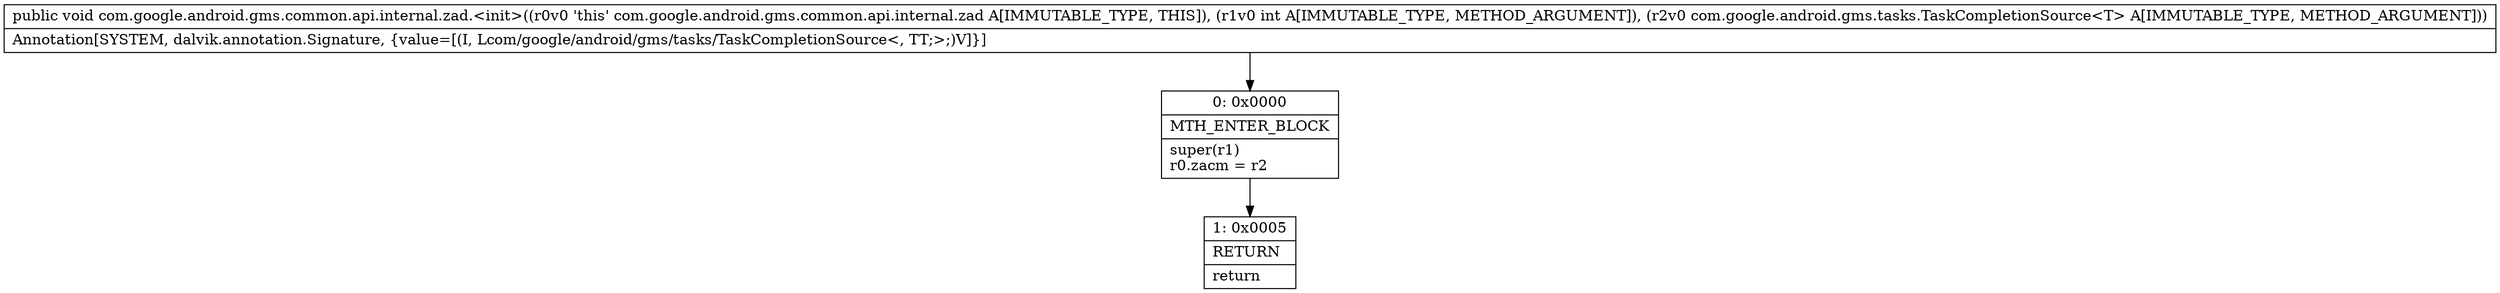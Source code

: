 digraph "CFG forcom.google.android.gms.common.api.internal.zad.\<init\>(ILcom\/google\/android\/gms\/tasks\/TaskCompletionSource;)V" {
Node_0 [shape=record,label="{0\:\ 0x0000|MTH_ENTER_BLOCK\l|super(r1)\lr0.zacm = r2\l}"];
Node_1 [shape=record,label="{1\:\ 0x0005|RETURN\l|return\l}"];
MethodNode[shape=record,label="{public void com.google.android.gms.common.api.internal.zad.\<init\>((r0v0 'this' com.google.android.gms.common.api.internal.zad A[IMMUTABLE_TYPE, THIS]), (r1v0 int A[IMMUTABLE_TYPE, METHOD_ARGUMENT]), (r2v0 com.google.android.gms.tasks.TaskCompletionSource\<T\> A[IMMUTABLE_TYPE, METHOD_ARGUMENT]))  | Annotation[SYSTEM, dalvik.annotation.Signature, \{value=[(I, Lcom\/google\/android\/gms\/tasks\/TaskCompletionSource\<, TT;\>;)V]\}]\l}"];
MethodNode -> Node_0;
Node_0 -> Node_1;
}

